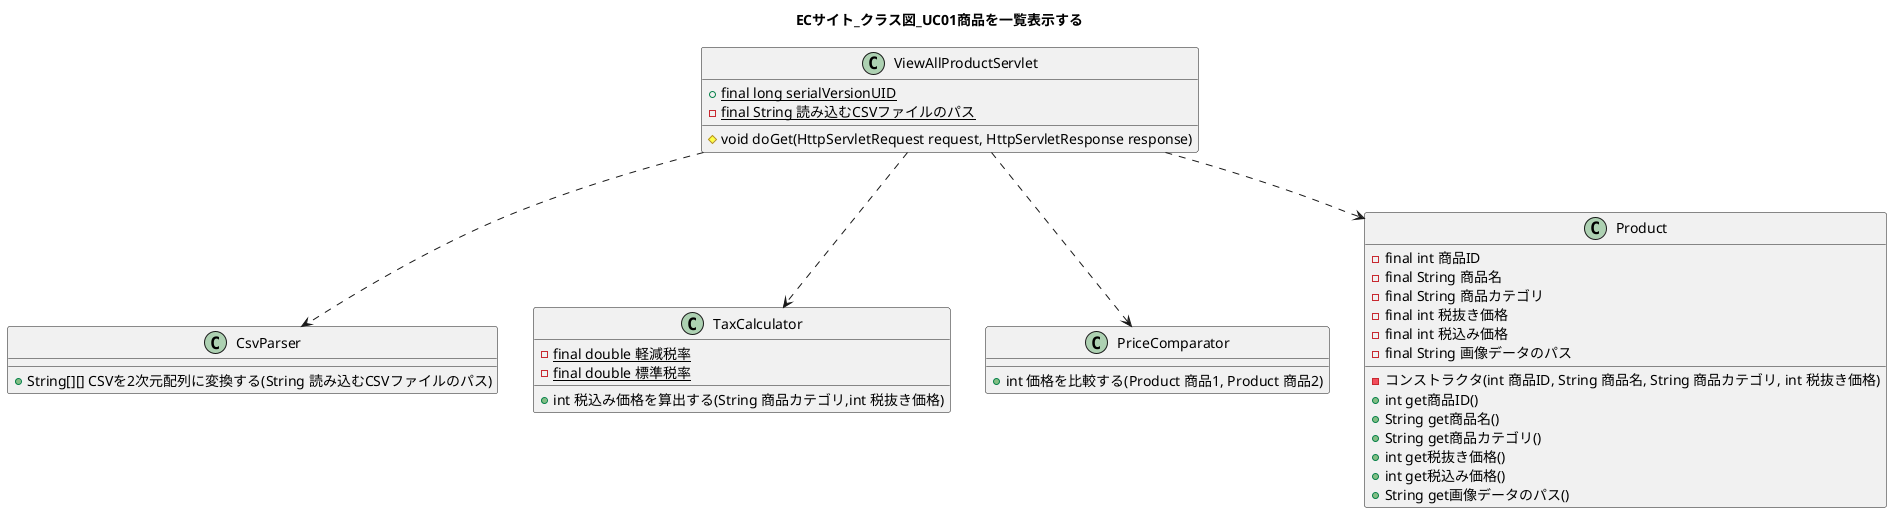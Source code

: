 @startuml
title ECサイト_クラス図_UC01商品を一覧表示する

class ViewAllProductServlet {
    +{static} final long serialVersionUID
    -{static} final String 読み込むCSVファイルのパス
    #void doGet(HttpServletRequest request, HttpServletResponse response)
}

ViewAllProductServlet ..> CsvParser
class CsvParser {
    +String[][] CSVを2次元配列に変換する(String 読み込むCSVファイルのパス)
}

ViewAllProductServlet ..> TaxCalculator
class TaxCalculator {
    -{static}final double 軽減税率
    -{static}final double 標準税率

    +int 税込み価格を算出する(String 商品カテゴリ,int 税抜き価格)
}

ViewAllProductServlet ..> PriceComparator
class PriceComparator {
    +int 価格を比較する(Product 商品1, Product 商品2)
}

ViewAllProductServlet ..> Product
class Product {
    -final int 商品ID
    -final String 商品名
    -final String 商品カテゴリ
    -final int 税抜き価格
    -final int 税込み価格
    -final String 画像データのパス
    -コンストラクタ(int 商品ID, String 商品名, String 商品カテゴリ, int 税抜き価格)
    +int get商品ID()
    +String get商品名()
    +String get商品カテゴリ()
    +int get税抜き価格()
    +int get税込み価格()
    +String get画像データのパス()
}

@enduml
